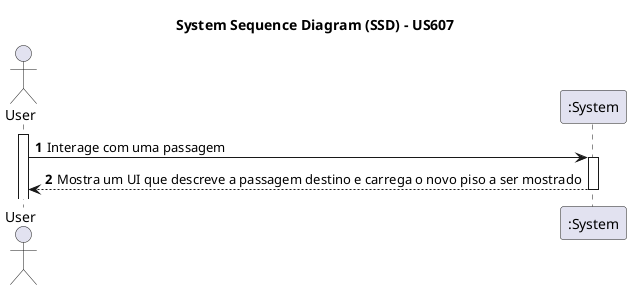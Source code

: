 @startuml
skinparam packageStyle rectangle
skinparam shadowing false

title System Sequence Diagram (SSD) - US607

autonumber

actor "User" as Admin
participant ":System" as System

activate Admin

        Admin -> System : Interage com uma passagem
    activate System

        System --> Admin : Mostra um UI que descreve a passagem destino e carrega o novo piso a ser mostrado
    deactivate System

@enduml